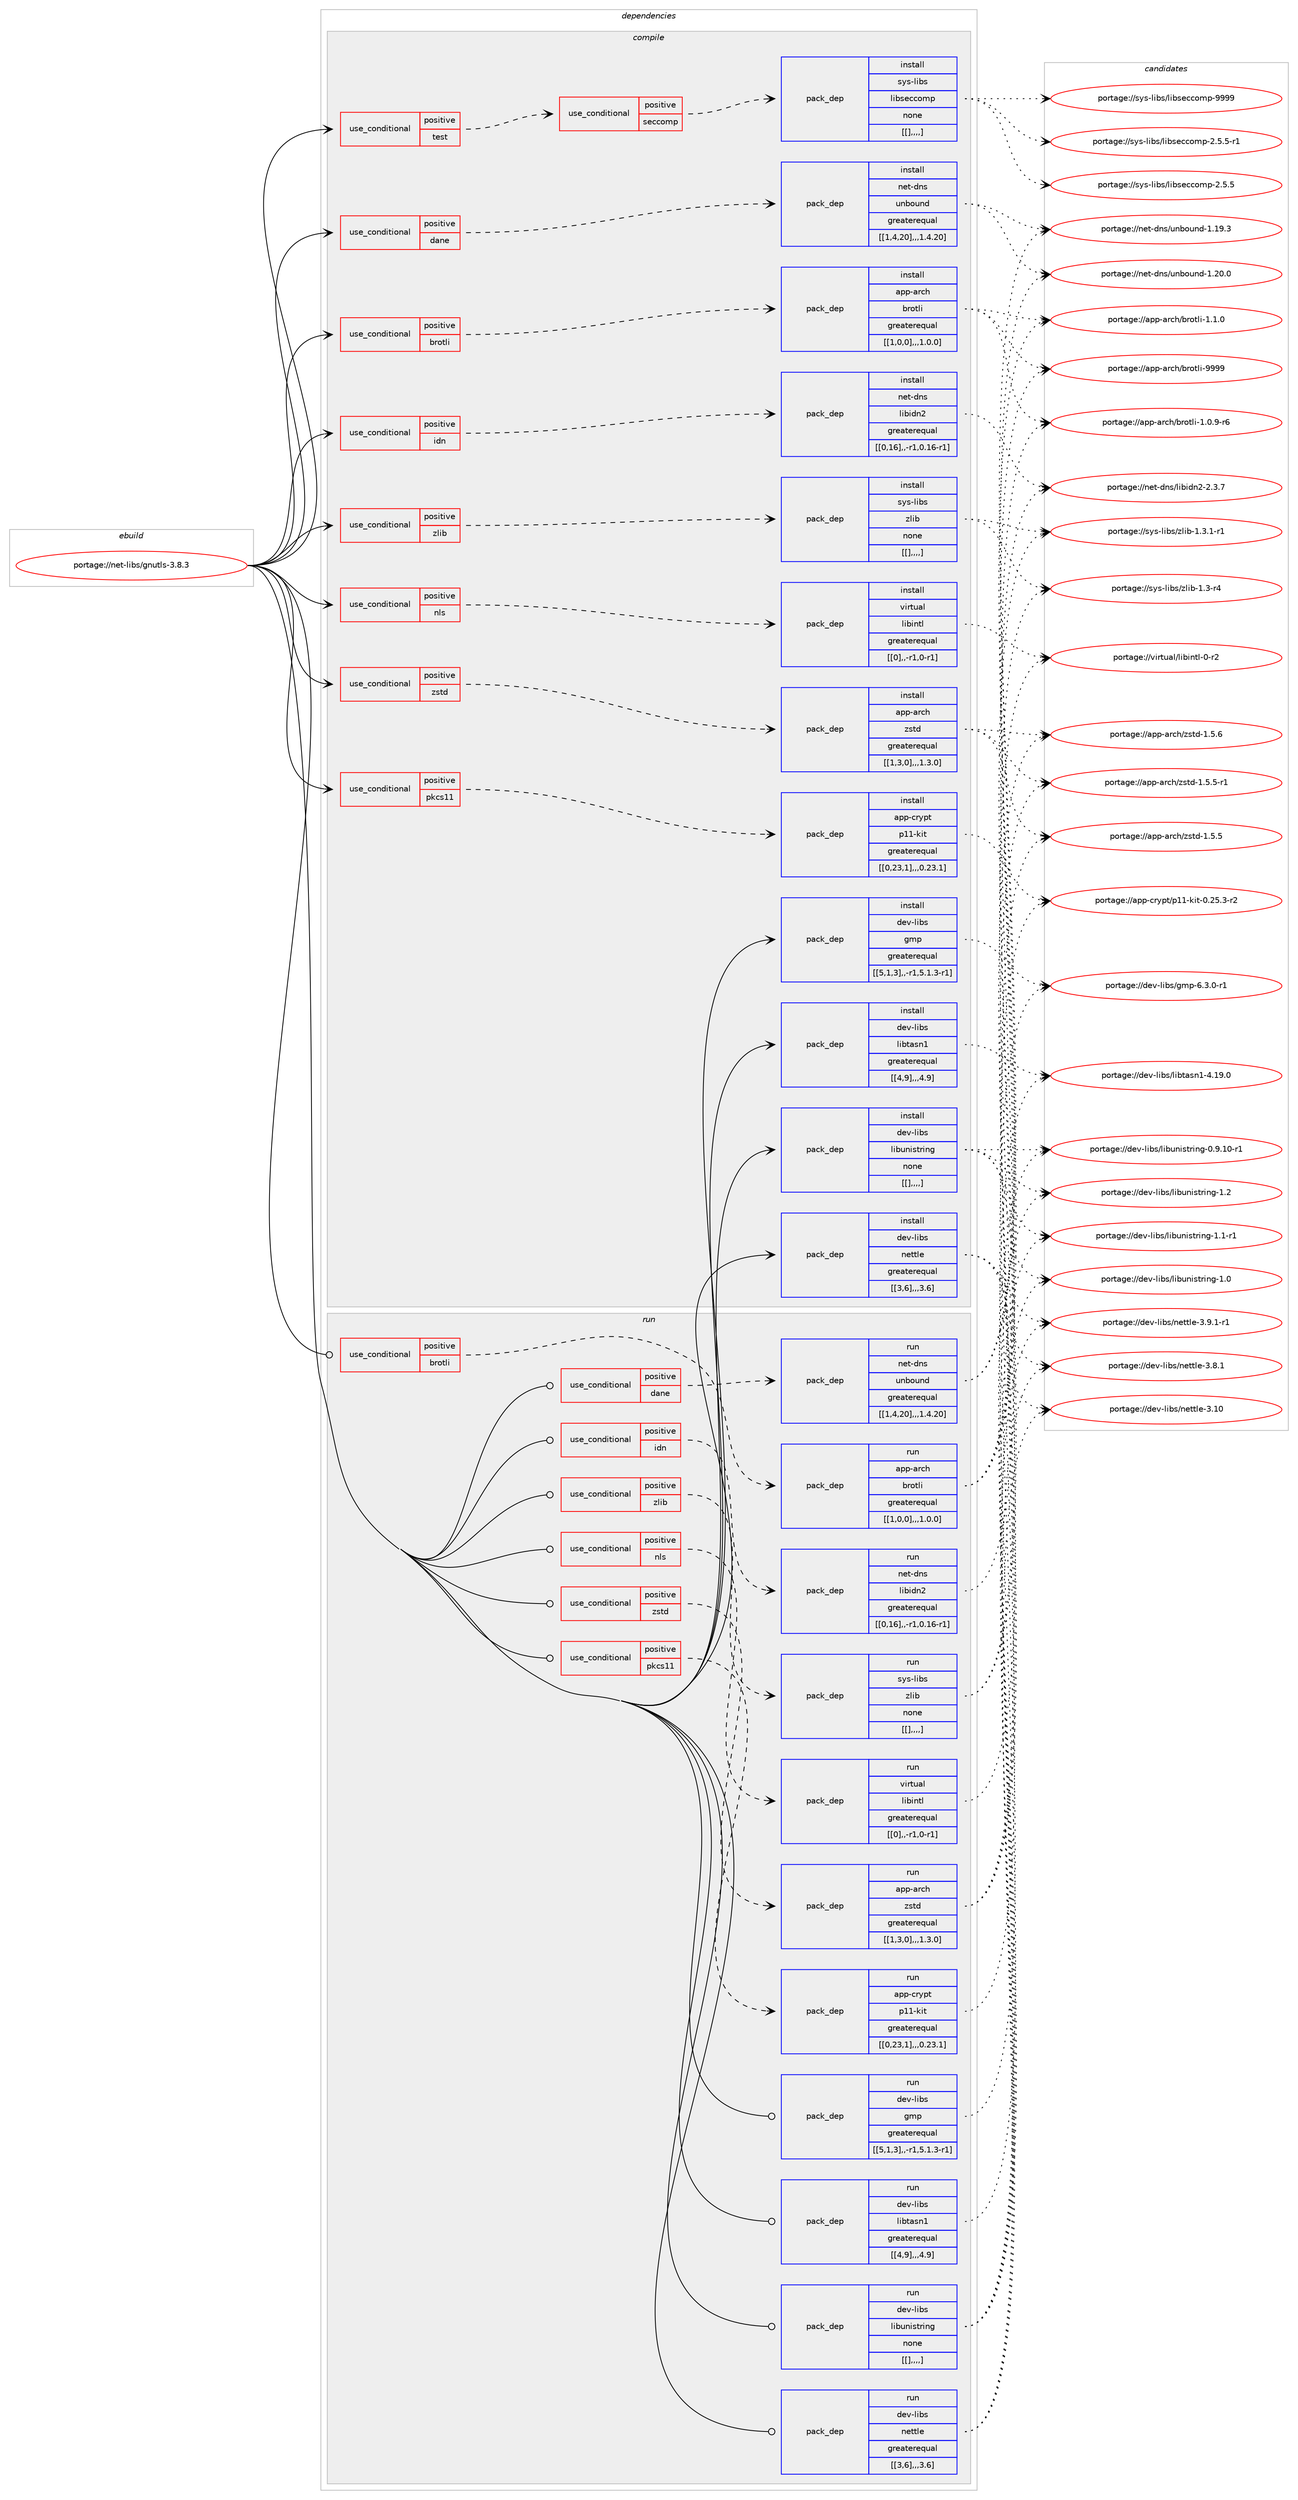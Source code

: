 digraph prolog {

# *************
# Graph options
# *************

newrank=true;
concentrate=true;
compound=true;
graph [rankdir=LR,fontname=Helvetica,fontsize=10,ranksep=1.5];#, ranksep=2.5, nodesep=0.2];
edge  [arrowhead=vee];
node  [fontname=Helvetica,fontsize=10];

# **********
# The ebuild
# **********

subgraph cluster_leftcol {
color=gray;
label=<<i>ebuild</i>>;
id [label="portage://net-libs/gnutls-3.8.3", color=red, width=4, href="../net-libs/gnutls-3.8.3.svg"];
}

# ****************
# The dependencies
# ****************

subgraph cluster_midcol {
color=gray;
label=<<i>dependencies</i>>;
subgraph cluster_compile {
fillcolor="#eeeeee";
style=filled;
label=<<i>compile</i>>;
subgraph cond2546 {
dependency6560 [label=<<TABLE BORDER="0" CELLBORDER="1" CELLSPACING="0" CELLPADDING="4"><TR><TD ROWSPAN="3" CELLPADDING="10">use_conditional</TD></TR><TR><TD>positive</TD></TR><TR><TD>brotli</TD></TR></TABLE>>, shape=none, color=red];
subgraph pack4001 {
dependency6561 [label=<<TABLE BORDER="0" CELLBORDER="1" CELLSPACING="0" CELLPADDING="4" WIDTH="220"><TR><TD ROWSPAN="6" CELLPADDING="30">pack_dep</TD></TR><TR><TD WIDTH="110">install</TD></TR><TR><TD>app-arch</TD></TR><TR><TD>brotli</TD></TR><TR><TD>greaterequal</TD></TR><TR><TD>[[1,0,0],,,1.0.0]</TD></TR></TABLE>>, shape=none, color=blue];
}
dependency6560:e -> dependency6561:w [weight=20,style="dashed",arrowhead="vee"];
}
id:e -> dependency6560:w [weight=20,style="solid",arrowhead="vee"];
subgraph cond2547 {
dependency6562 [label=<<TABLE BORDER="0" CELLBORDER="1" CELLSPACING="0" CELLPADDING="4"><TR><TD ROWSPAN="3" CELLPADDING="10">use_conditional</TD></TR><TR><TD>positive</TD></TR><TR><TD>dane</TD></TR></TABLE>>, shape=none, color=red];
subgraph pack4002 {
dependency6563 [label=<<TABLE BORDER="0" CELLBORDER="1" CELLSPACING="0" CELLPADDING="4" WIDTH="220"><TR><TD ROWSPAN="6" CELLPADDING="30">pack_dep</TD></TR><TR><TD WIDTH="110">install</TD></TR><TR><TD>net-dns</TD></TR><TR><TD>unbound</TD></TR><TR><TD>greaterequal</TD></TR><TR><TD>[[1,4,20],,,1.4.20]</TD></TR></TABLE>>, shape=none, color=blue];
}
dependency6562:e -> dependency6563:w [weight=20,style="dashed",arrowhead="vee"];
}
id:e -> dependency6562:w [weight=20,style="solid",arrowhead="vee"];
subgraph cond2548 {
dependency6564 [label=<<TABLE BORDER="0" CELLBORDER="1" CELLSPACING="0" CELLPADDING="4"><TR><TD ROWSPAN="3" CELLPADDING="10">use_conditional</TD></TR><TR><TD>positive</TD></TR><TR><TD>idn</TD></TR></TABLE>>, shape=none, color=red];
subgraph pack4003 {
dependency6565 [label=<<TABLE BORDER="0" CELLBORDER="1" CELLSPACING="0" CELLPADDING="4" WIDTH="220"><TR><TD ROWSPAN="6" CELLPADDING="30">pack_dep</TD></TR><TR><TD WIDTH="110">install</TD></TR><TR><TD>net-dns</TD></TR><TR><TD>libidn2</TD></TR><TR><TD>greaterequal</TD></TR><TR><TD>[[0,16],,-r1,0.16-r1]</TD></TR></TABLE>>, shape=none, color=blue];
}
dependency6564:e -> dependency6565:w [weight=20,style="dashed",arrowhead="vee"];
}
id:e -> dependency6564:w [weight=20,style="solid",arrowhead="vee"];
subgraph cond2549 {
dependency6566 [label=<<TABLE BORDER="0" CELLBORDER="1" CELLSPACING="0" CELLPADDING="4"><TR><TD ROWSPAN="3" CELLPADDING="10">use_conditional</TD></TR><TR><TD>positive</TD></TR><TR><TD>nls</TD></TR></TABLE>>, shape=none, color=red];
subgraph pack4004 {
dependency6567 [label=<<TABLE BORDER="0" CELLBORDER="1" CELLSPACING="0" CELLPADDING="4" WIDTH="220"><TR><TD ROWSPAN="6" CELLPADDING="30">pack_dep</TD></TR><TR><TD WIDTH="110">install</TD></TR><TR><TD>virtual</TD></TR><TR><TD>libintl</TD></TR><TR><TD>greaterequal</TD></TR><TR><TD>[[0],,-r1,0-r1]</TD></TR></TABLE>>, shape=none, color=blue];
}
dependency6566:e -> dependency6567:w [weight=20,style="dashed",arrowhead="vee"];
}
id:e -> dependency6566:w [weight=20,style="solid",arrowhead="vee"];
subgraph cond2550 {
dependency6568 [label=<<TABLE BORDER="0" CELLBORDER="1" CELLSPACING="0" CELLPADDING="4"><TR><TD ROWSPAN="3" CELLPADDING="10">use_conditional</TD></TR><TR><TD>positive</TD></TR><TR><TD>pkcs11</TD></TR></TABLE>>, shape=none, color=red];
subgraph pack4005 {
dependency6569 [label=<<TABLE BORDER="0" CELLBORDER="1" CELLSPACING="0" CELLPADDING="4" WIDTH="220"><TR><TD ROWSPAN="6" CELLPADDING="30">pack_dep</TD></TR><TR><TD WIDTH="110">install</TD></TR><TR><TD>app-crypt</TD></TR><TR><TD>p11-kit</TD></TR><TR><TD>greaterequal</TD></TR><TR><TD>[[0,23,1],,,0.23.1]</TD></TR></TABLE>>, shape=none, color=blue];
}
dependency6568:e -> dependency6569:w [weight=20,style="dashed",arrowhead="vee"];
}
id:e -> dependency6568:w [weight=20,style="solid",arrowhead="vee"];
subgraph cond2551 {
dependency6570 [label=<<TABLE BORDER="0" CELLBORDER="1" CELLSPACING="0" CELLPADDING="4"><TR><TD ROWSPAN="3" CELLPADDING="10">use_conditional</TD></TR><TR><TD>positive</TD></TR><TR><TD>test</TD></TR></TABLE>>, shape=none, color=red];
subgraph cond2552 {
dependency6571 [label=<<TABLE BORDER="0" CELLBORDER="1" CELLSPACING="0" CELLPADDING="4"><TR><TD ROWSPAN="3" CELLPADDING="10">use_conditional</TD></TR><TR><TD>positive</TD></TR><TR><TD>seccomp</TD></TR></TABLE>>, shape=none, color=red];
subgraph pack4006 {
dependency6572 [label=<<TABLE BORDER="0" CELLBORDER="1" CELLSPACING="0" CELLPADDING="4" WIDTH="220"><TR><TD ROWSPAN="6" CELLPADDING="30">pack_dep</TD></TR><TR><TD WIDTH="110">install</TD></TR><TR><TD>sys-libs</TD></TR><TR><TD>libseccomp</TD></TR><TR><TD>none</TD></TR><TR><TD>[[],,,,]</TD></TR></TABLE>>, shape=none, color=blue];
}
dependency6571:e -> dependency6572:w [weight=20,style="dashed",arrowhead="vee"];
}
dependency6570:e -> dependency6571:w [weight=20,style="dashed",arrowhead="vee"];
}
id:e -> dependency6570:w [weight=20,style="solid",arrowhead="vee"];
subgraph cond2553 {
dependency6573 [label=<<TABLE BORDER="0" CELLBORDER="1" CELLSPACING="0" CELLPADDING="4"><TR><TD ROWSPAN="3" CELLPADDING="10">use_conditional</TD></TR><TR><TD>positive</TD></TR><TR><TD>zlib</TD></TR></TABLE>>, shape=none, color=red];
subgraph pack4007 {
dependency6574 [label=<<TABLE BORDER="0" CELLBORDER="1" CELLSPACING="0" CELLPADDING="4" WIDTH="220"><TR><TD ROWSPAN="6" CELLPADDING="30">pack_dep</TD></TR><TR><TD WIDTH="110">install</TD></TR><TR><TD>sys-libs</TD></TR><TR><TD>zlib</TD></TR><TR><TD>none</TD></TR><TR><TD>[[],,,,]</TD></TR></TABLE>>, shape=none, color=blue];
}
dependency6573:e -> dependency6574:w [weight=20,style="dashed",arrowhead="vee"];
}
id:e -> dependency6573:w [weight=20,style="solid",arrowhead="vee"];
subgraph cond2554 {
dependency6575 [label=<<TABLE BORDER="0" CELLBORDER="1" CELLSPACING="0" CELLPADDING="4"><TR><TD ROWSPAN="3" CELLPADDING="10">use_conditional</TD></TR><TR><TD>positive</TD></TR><TR><TD>zstd</TD></TR></TABLE>>, shape=none, color=red];
subgraph pack4008 {
dependency6576 [label=<<TABLE BORDER="0" CELLBORDER="1" CELLSPACING="0" CELLPADDING="4" WIDTH="220"><TR><TD ROWSPAN="6" CELLPADDING="30">pack_dep</TD></TR><TR><TD WIDTH="110">install</TD></TR><TR><TD>app-arch</TD></TR><TR><TD>zstd</TD></TR><TR><TD>greaterequal</TD></TR><TR><TD>[[1,3,0],,,1.3.0]</TD></TR></TABLE>>, shape=none, color=blue];
}
dependency6575:e -> dependency6576:w [weight=20,style="dashed",arrowhead="vee"];
}
id:e -> dependency6575:w [weight=20,style="solid",arrowhead="vee"];
subgraph pack4009 {
dependency6577 [label=<<TABLE BORDER="0" CELLBORDER="1" CELLSPACING="0" CELLPADDING="4" WIDTH="220"><TR><TD ROWSPAN="6" CELLPADDING="30">pack_dep</TD></TR><TR><TD WIDTH="110">install</TD></TR><TR><TD>dev-libs</TD></TR><TR><TD>gmp</TD></TR><TR><TD>greaterequal</TD></TR><TR><TD>[[5,1,3],,-r1,5.1.3-r1]</TD></TR></TABLE>>, shape=none, color=blue];
}
id:e -> dependency6577:w [weight=20,style="solid",arrowhead="vee"];
subgraph pack4010 {
dependency6578 [label=<<TABLE BORDER="0" CELLBORDER="1" CELLSPACING="0" CELLPADDING="4" WIDTH="220"><TR><TD ROWSPAN="6" CELLPADDING="30">pack_dep</TD></TR><TR><TD WIDTH="110">install</TD></TR><TR><TD>dev-libs</TD></TR><TR><TD>libtasn1</TD></TR><TR><TD>greaterequal</TD></TR><TR><TD>[[4,9],,,4.9]</TD></TR></TABLE>>, shape=none, color=blue];
}
id:e -> dependency6578:w [weight=20,style="solid",arrowhead="vee"];
subgraph pack4011 {
dependency6579 [label=<<TABLE BORDER="0" CELLBORDER="1" CELLSPACING="0" CELLPADDING="4" WIDTH="220"><TR><TD ROWSPAN="6" CELLPADDING="30">pack_dep</TD></TR><TR><TD WIDTH="110">install</TD></TR><TR><TD>dev-libs</TD></TR><TR><TD>libunistring</TD></TR><TR><TD>none</TD></TR><TR><TD>[[],,,,]</TD></TR></TABLE>>, shape=none, color=blue];
}
id:e -> dependency6579:w [weight=20,style="solid",arrowhead="vee"];
subgraph pack4012 {
dependency6580 [label=<<TABLE BORDER="0" CELLBORDER="1" CELLSPACING="0" CELLPADDING="4" WIDTH="220"><TR><TD ROWSPAN="6" CELLPADDING="30">pack_dep</TD></TR><TR><TD WIDTH="110">install</TD></TR><TR><TD>dev-libs</TD></TR><TR><TD>nettle</TD></TR><TR><TD>greaterequal</TD></TR><TR><TD>[[3,6],,,3.6]</TD></TR></TABLE>>, shape=none, color=blue];
}
id:e -> dependency6580:w [weight=20,style="solid",arrowhead="vee"];
}
subgraph cluster_compileandrun {
fillcolor="#eeeeee";
style=filled;
label=<<i>compile and run</i>>;
}
subgraph cluster_run {
fillcolor="#eeeeee";
style=filled;
label=<<i>run</i>>;
subgraph cond2555 {
dependency6581 [label=<<TABLE BORDER="0" CELLBORDER="1" CELLSPACING="0" CELLPADDING="4"><TR><TD ROWSPAN="3" CELLPADDING="10">use_conditional</TD></TR><TR><TD>positive</TD></TR><TR><TD>brotli</TD></TR></TABLE>>, shape=none, color=red];
subgraph pack4013 {
dependency6582 [label=<<TABLE BORDER="0" CELLBORDER="1" CELLSPACING="0" CELLPADDING="4" WIDTH="220"><TR><TD ROWSPAN="6" CELLPADDING="30">pack_dep</TD></TR><TR><TD WIDTH="110">run</TD></TR><TR><TD>app-arch</TD></TR><TR><TD>brotli</TD></TR><TR><TD>greaterequal</TD></TR><TR><TD>[[1,0,0],,,1.0.0]</TD></TR></TABLE>>, shape=none, color=blue];
}
dependency6581:e -> dependency6582:w [weight=20,style="dashed",arrowhead="vee"];
}
id:e -> dependency6581:w [weight=20,style="solid",arrowhead="odot"];
subgraph cond2556 {
dependency6583 [label=<<TABLE BORDER="0" CELLBORDER="1" CELLSPACING="0" CELLPADDING="4"><TR><TD ROWSPAN="3" CELLPADDING="10">use_conditional</TD></TR><TR><TD>positive</TD></TR><TR><TD>dane</TD></TR></TABLE>>, shape=none, color=red];
subgraph pack4014 {
dependency6584 [label=<<TABLE BORDER="0" CELLBORDER="1" CELLSPACING="0" CELLPADDING="4" WIDTH="220"><TR><TD ROWSPAN="6" CELLPADDING="30">pack_dep</TD></TR><TR><TD WIDTH="110">run</TD></TR><TR><TD>net-dns</TD></TR><TR><TD>unbound</TD></TR><TR><TD>greaterequal</TD></TR><TR><TD>[[1,4,20],,,1.4.20]</TD></TR></TABLE>>, shape=none, color=blue];
}
dependency6583:e -> dependency6584:w [weight=20,style="dashed",arrowhead="vee"];
}
id:e -> dependency6583:w [weight=20,style="solid",arrowhead="odot"];
subgraph cond2557 {
dependency6585 [label=<<TABLE BORDER="0" CELLBORDER="1" CELLSPACING="0" CELLPADDING="4"><TR><TD ROWSPAN="3" CELLPADDING="10">use_conditional</TD></TR><TR><TD>positive</TD></TR><TR><TD>idn</TD></TR></TABLE>>, shape=none, color=red];
subgraph pack4015 {
dependency6586 [label=<<TABLE BORDER="0" CELLBORDER="1" CELLSPACING="0" CELLPADDING="4" WIDTH="220"><TR><TD ROWSPAN="6" CELLPADDING="30">pack_dep</TD></TR><TR><TD WIDTH="110">run</TD></TR><TR><TD>net-dns</TD></TR><TR><TD>libidn2</TD></TR><TR><TD>greaterequal</TD></TR><TR><TD>[[0,16],,-r1,0.16-r1]</TD></TR></TABLE>>, shape=none, color=blue];
}
dependency6585:e -> dependency6586:w [weight=20,style="dashed",arrowhead="vee"];
}
id:e -> dependency6585:w [weight=20,style="solid",arrowhead="odot"];
subgraph cond2558 {
dependency6587 [label=<<TABLE BORDER="0" CELLBORDER="1" CELLSPACING="0" CELLPADDING="4"><TR><TD ROWSPAN="3" CELLPADDING="10">use_conditional</TD></TR><TR><TD>positive</TD></TR><TR><TD>nls</TD></TR></TABLE>>, shape=none, color=red];
subgraph pack4016 {
dependency6588 [label=<<TABLE BORDER="0" CELLBORDER="1" CELLSPACING="0" CELLPADDING="4" WIDTH="220"><TR><TD ROWSPAN="6" CELLPADDING="30">pack_dep</TD></TR><TR><TD WIDTH="110">run</TD></TR><TR><TD>virtual</TD></TR><TR><TD>libintl</TD></TR><TR><TD>greaterequal</TD></TR><TR><TD>[[0],,-r1,0-r1]</TD></TR></TABLE>>, shape=none, color=blue];
}
dependency6587:e -> dependency6588:w [weight=20,style="dashed",arrowhead="vee"];
}
id:e -> dependency6587:w [weight=20,style="solid",arrowhead="odot"];
subgraph cond2559 {
dependency6589 [label=<<TABLE BORDER="0" CELLBORDER="1" CELLSPACING="0" CELLPADDING="4"><TR><TD ROWSPAN="3" CELLPADDING="10">use_conditional</TD></TR><TR><TD>positive</TD></TR><TR><TD>pkcs11</TD></TR></TABLE>>, shape=none, color=red];
subgraph pack4017 {
dependency6590 [label=<<TABLE BORDER="0" CELLBORDER="1" CELLSPACING="0" CELLPADDING="4" WIDTH="220"><TR><TD ROWSPAN="6" CELLPADDING="30">pack_dep</TD></TR><TR><TD WIDTH="110">run</TD></TR><TR><TD>app-crypt</TD></TR><TR><TD>p11-kit</TD></TR><TR><TD>greaterequal</TD></TR><TR><TD>[[0,23,1],,,0.23.1]</TD></TR></TABLE>>, shape=none, color=blue];
}
dependency6589:e -> dependency6590:w [weight=20,style="dashed",arrowhead="vee"];
}
id:e -> dependency6589:w [weight=20,style="solid",arrowhead="odot"];
subgraph cond2560 {
dependency6591 [label=<<TABLE BORDER="0" CELLBORDER="1" CELLSPACING="0" CELLPADDING="4"><TR><TD ROWSPAN="3" CELLPADDING="10">use_conditional</TD></TR><TR><TD>positive</TD></TR><TR><TD>zlib</TD></TR></TABLE>>, shape=none, color=red];
subgraph pack4018 {
dependency6592 [label=<<TABLE BORDER="0" CELLBORDER="1" CELLSPACING="0" CELLPADDING="4" WIDTH="220"><TR><TD ROWSPAN="6" CELLPADDING="30">pack_dep</TD></TR><TR><TD WIDTH="110">run</TD></TR><TR><TD>sys-libs</TD></TR><TR><TD>zlib</TD></TR><TR><TD>none</TD></TR><TR><TD>[[],,,,]</TD></TR></TABLE>>, shape=none, color=blue];
}
dependency6591:e -> dependency6592:w [weight=20,style="dashed",arrowhead="vee"];
}
id:e -> dependency6591:w [weight=20,style="solid",arrowhead="odot"];
subgraph cond2561 {
dependency6593 [label=<<TABLE BORDER="0" CELLBORDER="1" CELLSPACING="0" CELLPADDING="4"><TR><TD ROWSPAN="3" CELLPADDING="10">use_conditional</TD></TR><TR><TD>positive</TD></TR><TR><TD>zstd</TD></TR></TABLE>>, shape=none, color=red];
subgraph pack4019 {
dependency6594 [label=<<TABLE BORDER="0" CELLBORDER="1" CELLSPACING="0" CELLPADDING="4" WIDTH="220"><TR><TD ROWSPAN="6" CELLPADDING="30">pack_dep</TD></TR><TR><TD WIDTH="110">run</TD></TR><TR><TD>app-arch</TD></TR><TR><TD>zstd</TD></TR><TR><TD>greaterequal</TD></TR><TR><TD>[[1,3,0],,,1.3.0]</TD></TR></TABLE>>, shape=none, color=blue];
}
dependency6593:e -> dependency6594:w [weight=20,style="dashed",arrowhead="vee"];
}
id:e -> dependency6593:w [weight=20,style="solid",arrowhead="odot"];
subgraph pack4020 {
dependency6595 [label=<<TABLE BORDER="0" CELLBORDER="1" CELLSPACING="0" CELLPADDING="4" WIDTH="220"><TR><TD ROWSPAN="6" CELLPADDING="30">pack_dep</TD></TR><TR><TD WIDTH="110">run</TD></TR><TR><TD>dev-libs</TD></TR><TR><TD>gmp</TD></TR><TR><TD>greaterequal</TD></TR><TR><TD>[[5,1,3],,-r1,5.1.3-r1]</TD></TR></TABLE>>, shape=none, color=blue];
}
id:e -> dependency6595:w [weight=20,style="solid",arrowhead="odot"];
subgraph pack4021 {
dependency6596 [label=<<TABLE BORDER="0" CELLBORDER="1" CELLSPACING="0" CELLPADDING="4" WIDTH="220"><TR><TD ROWSPAN="6" CELLPADDING="30">pack_dep</TD></TR><TR><TD WIDTH="110">run</TD></TR><TR><TD>dev-libs</TD></TR><TR><TD>libtasn1</TD></TR><TR><TD>greaterequal</TD></TR><TR><TD>[[4,9],,,4.9]</TD></TR></TABLE>>, shape=none, color=blue];
}
id:e -> dependency6596:w [weight=20,style="solid",arrowhead="odot"];
subgraph pack4022 {
dependency6597 [label=<<TABLE BORDER="0" CELLBORDER="1" CELLSPACING="0" CELLPADDING="4" WIDTH="220"><TR><TD ROWSPAN="6" CELLPADDING="30">pack_dep</TD></TR><TR><TD WIDTH="110">run</TD></TR><TR><TD>dev-libs</TD></TR><TR><TD>libunistring</TD></TR><TR><TD>none</TD></TR><TR><TD>[[],,,,]</TD></TR></TABLE>>, shape=none, color=blue];
}
id:e -> dependency6597:w [weight=20,style="solid",arrowhead="odot"];
subgraph pack4023 {
dependency6598 [label=<<TABLE BORDER="0" CELLBORDER="1" CELLSPACING="0" CELLPADDING="4" WIDTH="220"><TR><TD ROWSPAN="6" CELLPADDING="30">pack_dep</TD></TR><TR><TD WIDTH="110">run</TD></TR><TR><TD>dev-libs</TD></TR><TR><TD>nettle</TD></TR><TR><TD>greaterequal</TD></TR><TR><TD>[[3,6],,,3.6]</TD></TR></TABLE>>, shape=none, color=blue];
}
id:e -> dependency6598:w [weight=20,style="solid",arrowhead="odot"];
}
}

# **************
# The candidates
# **************

subgraph cluster_choices {
rank=same;
color=gray;
label=<<i>candidates</i>>;

subgraph choice4001 {
color=black;
nodesep=1;
choice9711211245971149910447981141111161081054557575757 [label="portage://app-arch/brotli-9999", color=red, width=4,href="../app-arch/brotli-9999.svg"];
choice971121124597114991044798114111116108105454946494648 [label="portage://app-arch/brotli-1.1.0", color=red, width=4,href="../app-arch/brotli-1.1.0.svg"];
choice9711211245971149910447981141111161081054549464846574511454 [label="portage://app-arch/brotli-1.0.9-r6", color=red, width=4,href="../app-arch/brotli-1.0.9-r6.svg"];
dependency6561:e -> choice9711211245971149910447981141111161081054557575757:w [style=dotted,weight="100"];
dependency6561:e -> choice971121124597114991044798114111116108105454946494648:w [style=dotted,weight="100"];
dependency6561:e -> choice9711211245971149910447981141111161081054549464846574511454:w [style=dotted,weight="100"];
}
subgraph choice4002 {
color=black;
nodesep=1;
choice11010111645100110115471171109811111711010045494650484648 [label="portage://net-dns/unbound-1.20.0", color=red, width=4,href="../net-dns/unbound-1.20.0.svg"];
choice11010111645100110115471171109811111711010045494649574651 [label="portage://net-dns/unbound-1.19.3", color=red, width=4,href="../net-dns/unbound-1.19.3.svg"];
dependency6563:e -> choice11010111645100110115471171109811111711010045494650484648:w [style=dotted,weight="100"];
dependency6563:e -> choice11010111645100110115471171109811111711010045494649574651:w [style=dotted,weight="100"];
}
subgraph choice4003 {
color=black;
nodesep=1;
choice11010111645100110115471081059810510011050455046514655 [label="portage://net-dns/libidn2-2.3.7", color=red, width=4,href="../net-dns/libidn2-2.3.7.svg"];
dependency6565:e -> choice11010111645100110115471081059810510011050455046514655:w [style=dotted,weight="100"];
}
subgraph choice4004 {
color=black;
nodesep=1;
choice11810511411611797108471081059810511011610845484511450 [label="portage://virtual/libintl-0-r2", color=red, width=4,href="../virtual/libintl-0-r2.svg"];
dependency6567:e -> choice11810511411611797108471081059810511011610845484511450:w [style=dotted,weight="100"];
}
subgraph choice4005 {
color=black;
nodesep=1;
choice97112112459911412111211647112494945107105116454846505346514511450 [label="portage://app-crypt/p11-kit-0.25.3-r2", color=red, width=4,href="../app-crypt/p11-kit-0.25.3-r2.svg"];
dependency6569:e -> choice97112112459911412111211647112494945107105116454846505346514511450:w [style=dotted,weight="100"];
}
subgraph choice4006 {
color=black;
nodesep=1;
choice1151211154510810598115471081059811510199991111091124557575757 [label="portage://sys-libs/libseccomp-9999", color=red, width=4,href="../sys-libs/libseccomp-9999.svg"];
choice1151211154510810598115471081059811510199991111091124550465346534511449 [label="portage://sys-libs/libseccomp-2.5.5-r1", color=red, width=4,href="../sys-libs/libseccomp-2.5.5-r1.svg"];
choice115121115451081059811547108105981151019999111109112455046534653 [label="portage://sys-libs/libseccomp-2.5.5", color=red, width=4,href="../sys-libs/libseccomp-2.5.5.svg"];
dependency6572:e -> choice1151211154510810598115471081059811510199991111091124557575757:w [style=dotted,weight="100"];
dependency6572:e -> choice1151211154510810598115471081059811510199991111091124550465346534511449:w [style=dotted,weight="100"];
dependency6572:e -> choice115121115451081059811547108105981151019999111109112455046534653:w [style=dotted,weight="100"];
}
subgraph choice4007 {
color=black;
nodesep=1;
choice115121115451081059811547122108105984549465146494511449 [label="portage://sys-libs/zlib-1.3.1-r1", color=red, width=4,href="../sys-libs/zlib-1.3.1-r1.svg"];
choice11512111545108105981154712210810598454946514511452 [label="portage://sys-libs/zlib-1.3-r4", color=red, width=4,href="../sys-libs/zlib-1.3-r4.svg"];
dependency6574:e -> choice115121115451081059811547122108105984549465146494511449:w [style=dotted,weight="100"];
dependency6574:e -> choice11512111545108105981154712210810598454946514511452:w [style=dotted,weight="100"];
}
subgraph choice4008 {
color=black;
nodesep=1;
choice9711211245971149910447122115116100454946534654 [label="portage://app-arch/zstd-1.5.6", color=red, width=4,href="../app-arch/zstd-1.5.6.svg"];
choice97112112459711499104471221151161004549465346534511449 [label="portage://app-arch/zstd-1.5.5-r1", color=red, width=4,href="../app-arch/zstd-1.5.5-r1.svg"];
choice9711211245971149910447122115116100454946534653 [label="portage://app-arch/zstd-1.5.5", color=red, width=4,href="../app-arch/zstd-1.5.5.svg"];
dependency6576:e -> choice9711211245971149910447122115116100454946534654:w [style=dotted,weight="100"];
dependency6576:e -> choice97112112459711499104471221151161004549465346534511449:w [style=dotted,weight="100"];
dependency6576:e -> choice9711211245971149910447122115116100454946534653:w [style=dotted,weight="100"];
}
subgraph choice4009 {
color=black;
nodesep=1;
choice1001011184510810598115471031091124554465146484511449 [label="portage://dev-libs/gmp-6.3.0-r1", color=red, width=4,href="../dev-libs/gmp-6.3.0-r1.svg"];
dependency6577:e -> choice1001011184510810598115471031091124554465146484511449:w [style=dotted,weight="100"];
}
subgraph choice4010 {
color=black;
nodesep=1;
choice10010111845108105981154710810598116971151104945524649574648 [label="portage://dev-libs/libtasn1-4.19.0", color=red, width=4,href="../dev-libs/libtasn1-4.19.0.svg"];
dependency6578:e -> choice10010111845108105981154710810598116971151104945524649574648:w [style=dotted,weight="100"];
}
subgraph choice4011 {
color=black;
nodesep=1;
choice1001011184510810598115471081059811711010511511611410511010345494650 [label="portage://dev-libs/libunistring-1.2", color=red, width=4,href="../dev-libs/libunistring-1.2.svg"];
choice10010111845108105981154710810598117110105115116114105110103454946494511449 [label="portage://dev-libs/libunistring-1.1-r1", color=red, width=4,href="../dev-libs/libunistring-1.1-r1.svg"];
choice1001011184510810598115471081059811711010511511611410511010345494648 [label="portage://dev-libs/libunistring-1.0", color=red, width=4,href="../dev-libs/libunistring-1.0.svg"];
choice10010111845108105981154710810598117110105115116114105110103454846574649484511449 [label="portage://dev-libs/libunistring-0.9.10-r1", color=red, width=4,href="../dev-libs/libunistring-0.9.10-r1.svg"];
dependency6579:e -> choice1001011184510810598115471081059811711010511511611410511010345494650:w [style=dotted,weight="100"];
dependency6579:e -> choice10010111845108105981154710810598117110105115116114105110103454946494511449:w [style=dotted,weight="100"];
dependency6579:e -> choice1001011184510810598115471081059811711010511511611410511010345494648:w [style=dotted,weight="100"];
dependency6579:e -> choice10010111845108105981154710810598117110105115116114105110103454846574649484511449:w [style=dotted,weight="100"];
}
subgraph choice4012 {
color=black;
nodesep=1;
choice1001011184510810598115471101011161161081014551464948 [label="portage://dev-libs/nettle-3.10", color=red, width=4,href="../dev-libs/nettle-3.10.svg"];
choice1001011184510810598115471101011161161081014551465746494511449 [label="portage://dev-libs/nettle-3.9.1-r1", color=red, width=4,href="../dev-libs/nettle-3.9.1-r1.svg"];
choice100101118451081059811547110101116116108101455146564649 [label="portage://dev-libs/nettle-3.8.1", color=red, width=4,href="../dev-libs/nettle-3.8.1.svg"];
dependency6580:e -> choice1001011184510810598115471101011161161081014551464948:w [style=dotted,weight="100"];
dependency6580:e -> choice1001011184510810598115471101011161161081014551465746494511449:w [style=dotted,weight="100"];
dependency6580:e -> choice100101118451081059811547110101116116108101455146564649:w [style=dotted,weight="100"];
}
subgraph choice4013 {
color=black;
nodesep=1;
choice9711211245971149910447981141111161081054557575757 [label="portage://app-arch/brotli-9999", color=red, width=4,href="../app-arch/brotli-9999.svg"];
choice971121124597114991044798114111116108105454946494648 [label="portage://app-arch/brotli-1.1.0", color=red, width=4,href="../app-arch/brotli-1.1.0.svg"];
choice9711211245971149910447981141111161081054549464846574511454 [label="portage://app-arch/brotli-1.0.9-r6", color=red, width=4,href="../app-arch/brotli-1.0.9-r6.svg"];
dependency6582:e -> choice9711211245971149910447981141111161081054557575757:w [style=dotted,weight="100"];
dependency6582:e -> choice971121124597114991044798114111116108105454946494648:w [style=dotted,weight="100"];
dependency6582:e -> choice9711211245971149910447981141111161081054549464846574511454:w [style=dotted,weight="100"];
}
subgraph choice4014 {
color=black;
nodesep=1;
choice11010111645100110115471171109811111711010045494650484648 [label="portage://net-dns/unbound-1.20.0", color=red, width=4,href="../net-dns/unbound-1.20.0.svg"];
choice11010111645100110115471171109811111711010045494649574651 [label="portage://net-dns/unbound-1.19.3", color=red, width=4,href="../net-dns/unbound-1.19.3.svg"];
dependency6584:e -> choice11010111645100110115471171109811111711010045494650484648:w [style=dotted,weight="100"];
dependency6584:e -> choice11010111645100110115471171109811111711010045494649574651:w [style=dotted,weight="100"];
}
subgraph choice4015 {
color=black;
nodesep=1;
choice11010111645100110115471081059810510011050455046514655 [label="portage://net-dns/libidn2-2.3.7", color=red, width=4,href="../net-dns/libidn2-2.3.7.svg"];
dependency6586:e -> choice11010111645100110115471081059810510011050455046514655:w [style=dotted,weight="100"];
}
subgraph choice4016 {
color=black;
nodesep=1;
choice11810511411611797108471081059810511011610845484511450 [label="portage://virtual/libintl-0-r2", color=red, width=4,href="../virtual/libintl-0-r2.svg"];
dependency6588:e -> choice11810511411611797108471081059810511011610845484511450:w [style=dotted,weight="100"];
}
subgraph choice4017 {
color=black;
nodesep=1;
choice97112112459911412111211647112494945107105116454846505346514511450 [label="portage://app-crypt/p11-kit-0.25.3-r2", color=red, width=4,href="../app-crypt/p11-kit-0.25.3-r2.svg"];
dependency6590:e -> choice97112112459911412111211647112494945107105116454846505346514511450:w [style=dotted,weight="100"];
}
subgraph choice4018 {
color=black;
nodesep=1;
choice115121115451081059811547122108105984549465146494511449 [label="portage://sys-libs/zlib-1.3.1-r1", color=red, width=4,href="../sys-libs/zlib-1.3.1-r1.svg"];
choice11512111545108105981154712210810598454946514511452 [label="portage://sys-libs/zlib-1.3-r4", color=red, width=4,href="../sys-libs/zlib-1.3-r4.svg"];
dependency6592:e -> choice115121115451081059811547122108105984549465146494511449:w [style=dotted,weight="100"];
dependency6592:e -> choice11512111545108105981154712210810598454946514511452:w [style=dotted,weight="100"];
}
subgraph choice4019 {
color=black;
nodesep=1;
choice9711211245971149910447122115116100454946534654 [label="portage://app-arch/zstd-1.5.6", color=red, width=4,href="../app-arch/zstd-1.5.6.svg"];
choice97112112459711499104471221151161004549465346534511449 [label="portage://app-arch/zstd-1.5.5-r1", color=red, width=4,href="../app-arch/zstd-1.5.5-r1.svg"];
choice9711211245971149910447122115116100454946534653 [label="portage://app-arch/zstd-1.5.5", color=red, width=4,href="../app-arch/zstd-1.5.5.svg"];
dependency6594:e -> choice9711211245971149910447122115116100454946534654:w [style=dotted,weight="100"];
dependency6594:e -> choice97112112459711499104471221151161004549465346534511449:w [style=dotted,weight="100"];
dependency6594:e -> choice9711211245971149910447122115116100454946534653:w [style=dotted,weight="100"];
}
subgraph choice4020 {
color=black;
nodesep=1;
choice1001011184510810598115471031091124554465146484511449 [label="portage://dev-libs/gmp-6.3.0-r1", color=red, width=4,href="../dev-libs/gmp-6.3.0-r1.svg"];
dependency6595:e -> choice1001011184510810598115471031091124554465146484511449:w [style=dotted,weight="100"];
}
subgraph choice4021 {
color=black;
nodesep=1;
choice10010111845108105981154710810598116971151104945524649574648 [label="portage://dev-libs/libtasn1-4.19.0", color=red, width=4,href="../dev-libs/libtasn1-4.19.0.svg"];
dependency6596:e -> choice10010111845108105981154710810598116971151104945524649574648:w [style=dotted,weight="100"];
}
subgraph choice4022 {
color=black;
nodesep=1;
choice1001011184510810598115471081059811711010511511611410511010345494650 [label="portage://dev-libs/libunistring-1.2", color=red, width=4,href="../dev-libs/libunistring-1.2.svg"];
choice10010111845108105981154710810598117110105115116114105110103454946494511449 [label="portage://dev-libs/libunistring-1.1-r1", color=red, width=4,href="../dev-libs/libunistring-1.1-r1.svg"];
choice1001011184510810598115471081059811711010511511611410511010345494648 [label="portage://dev-libs/libunistring-1.0", color=red, width=4,href="../dev-libs/libunistring-1.0.svg"];
choice10010111845108105981154710810598117110105115116114105110103454846574649484511449 [label="portage://dev-libs/libunistring-0.9.10-r1", color=red, width=4,href="../dev-libs/libunistring-0.9.10-r1.svg"];
dependency6597:e -> choice1001011184510810598115471081059811711010511511611410511010345494650:w [style=dotted,weight="100"];
dependency6597:e -> choice10010111845108105981154710810598117110105115116114105110103454946494511449:w [style=dotted,weight="100"];
dependency6597:e -> choice1001011184510810598115471081059811711010511511611410511010345494648:w [style=dotted,weight="100"];
dependency6597:e -> choice10010111845108105981154710810598117110105115116114105110103454846574649484511449:w [style=dotted,weight="100"];
}
subgraph choice4023 {
color=black;
nodesep=1;
choice1001011184510810598115471101011161161081014551464948 [label="portage://dev-libs/nettle-3.10", color=red, width=4,href="../dev-libs/nettle-3.10.svg"];
choice1001011184510810598115471101011161161081014551465746494511449 [label="portage://dev-libs/nettle-3.9.1-r1", color=red, width=4,href="../dev-libs/nettle-3.9.1-r1.svg"];
choice100101118451081059811547110101116116108101455146564649 [label="portage://dev-libs/nettle-3.8.1", color=red, width=4,href="../dev-libs/nettle-3.8.1.svg"];
dependency6598:e -> choice1001011184510810598115471101011161161081014551464948:w [style=dotted,weight="100"];
dependency6598:e -> choice1001011184510810598115471101011161161081014551465746494511449:w [style=dotted,weight="100"];
dependency6598:e -> choice100101118451081059811547110101116116108101455146564649:w [style=dotted,weight="100"];
}
}

}
